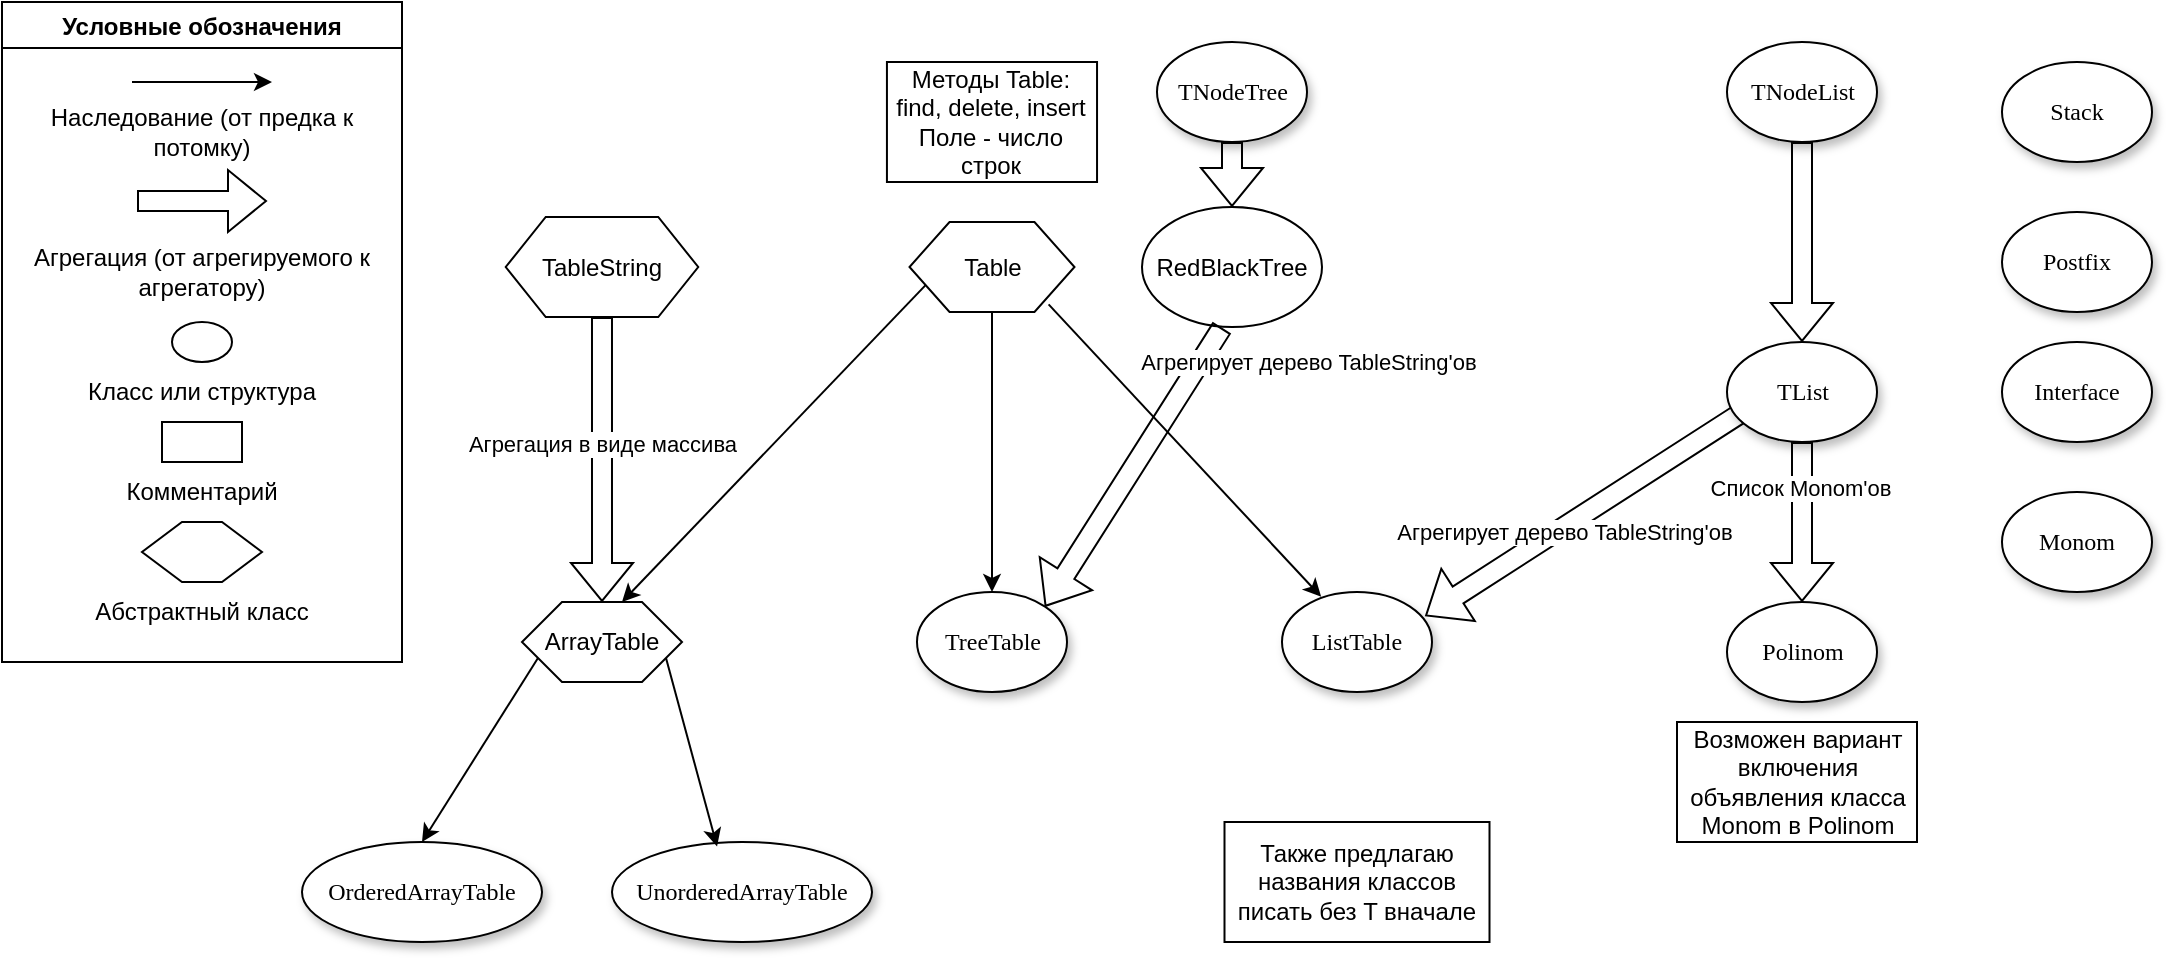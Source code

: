 <mxfile version="16.6.4" type="github">
  <diagram name="Page-1" id="42789a77-a242-8287-6e28-9cd8cfd52e62">
    <mxGraphModel dx="1038" dy="579" grid="1" gridSize="10" guides="1" tooltips="1" connect="1" arrows="1" fold="1" page="1" pageScale="1" pageWidth="1100" pageHeight="850" background="none" math="0" shadow="0">
      <root>
        <mxCell id="0" />
        <mxCell id="1" parent="0" />
        <mxCell id="1ea317790d2ca983-3" value="Stack" style="ellipse;whiteSpace=wrap;html=1;rounded=0;shadow=1;comic=0;labelBackgroundColor=none;strokeWidth=1;fontFamily=Verdana;fontSize=12;align=center;" parent="1" vertex="1">
          <mxGeometry x="1000" y="30" width="75" height="50" as="geometry" />
        </mxCell>
        <mxCell id="1ea317790d2ca983-4" value="Postfix" style="ellipse;whiteSpace=wrap;html=1;rounded=0;shadow=1;comic=0;labelBackgroundColor=none;strokeWidth=1;fontFamily=Verdana;fontSize=12;align=center;" parent="1" vertex="1">
          <mxGeometry x="1000" y="105" width="75" height="50" as="geometry" />
        </mxCell>
        <mxCell id="iuW7hz9HEa-le5su57v6-1" value="Условные обозначения" style="swimlane;" parent="1" vertex="1">
          <mxGeometry width="200" height="330" as="geometry" />
        </mxCell>
        <mxCell id="iuW7hz9HEa-le5su57v6-2" value="" style="endArrow=classic;html=1;rounded=0;" parent="iuW7hz9HEa-le5su57v6-1" edge="1">
          <mxGeometry width="50" height="50" relative="1" as="geometry">
            <mxPoint x="65" y="40" as="sourcePoint" />
            <mxPoint x="135" y="40" as="targetPoint" />
          </mxGeometry>
        </mxCell>
        <mxCell id="iuW7hz9HEa-le5su57v6-3" value="Наследование (от предка к потомку)" style="text;html=1;strokeColor=none;fillColor=none;align=center;verticalAlign=middle;whiteSpace=wrap;rounded=0;" parent="iuW7hz9HEa-le5su57v6-1" vertex="1">
          <mxGeometry y="50" width="200" height="30" as="geometry" />
        </mxCell>
        <mxCell id="iuW7hz9HEa-le5su57v6-4" value="" style="shape=flexArrow;endArrow=classic;html=1;rounded=0;" parent="iuW7hz9HEa-le5su57v6-1" edge="1">
          <mxGeometry width="50" height="50" relative="1" as="geometry">
            <mxPoint x="67.5" y="99.5" as="sourcePoint" />
            <mxPoint x="132.5" y="99.5" as="targetPoint" />
          </mxGeometry>
        </mxCell>
        <mxCell id="iuW7hz9HEa-le5su57v6-5" value="Агрегация (от агрегируемого к агрегатору)" style="text;html=1;strokeColor=none;fillColor=none;align=center;verticalAlign=middle;whiteSpace=wrap;rounded=0;" parent="iuW7hz9HEa-le5su57v6-1" vertex="1">
          <mxGeometry y="120" width="200" height="30" as="geometry" />
        </mxCell>
        <mxCell id="iuW7hz9HEa-le5su57v6-6" value="" style="ellipse;whiteSpace=wrap;html=1;" parent="iuW7hz9HEa-le5su57v6-1" vertex="1">
          <mxGeometry x="85" y="160" width="30" height="20" as="geometry" />
        </mxCell>
        <mxCell id="iuW7hz9HEa-le5su57v6-7" value="Класс или структура" style="text;html=1;strokeColor=none;fillColor=none;align=center;verticalAlign=middle;whiteSpace=wrap;rounded=0;" parent="iuW7hz9HEa-le5su57v6-1" vertex="1">
          <mxGeometry x="40" y="180" width="120" height="30" as="geometry" />
        </mxCell>
        <mxCell id="iuW7hz9HEa-le5su57v6-10" value="" style="rounded=0;whiteSpace=wrap;html=1;" parent="iuW7hz9HEa-le5su57v6-1" vertex="1">
          <mxGeometry x="80" y="210" width="40" height="20" as="geometry" />
        </mxCell>
        <mxCell id="iuW7hz9HEa-le5su57v6-11" value="Комментарий" style="text;html=1;strokeColor=none;fillColor=none;align=center;verticalAlign=middle;whiteSpace=wrap;rounded=0;" parent="iuW7hz9HEa-le5su57v6-1" vertex="1">
          <mxGeometry x="70" y="230" width="60" height="30" as="geometry" />
        </mxCell>
        <mxCell id="iuW7hz9HEa-le5su57v6-13" value="" style="shape=hexagon;perimeter=hexagonPerimeter2;whiteSpace=wrap;html=1;fixedSize=1;" parent="iuW7hz9HEa-le5su57v6-1" vertex="1">
          <mxGeometry x="70" y="260" width="60" height="30" as="geometry" />
        </mxCell>
        <mxCell id="iuW7hz9HEa-le5su57v6-14" value="Абстрактный класс" style="text;html=1;strokeColor=none;fillColor=none;align=center;verticalAlign=middle;whiteSpace=wrap;rounded=0;" parent="iuW7hz9HEa-le5su57v6-1" vertex="1">
          <mxGeometry x="45" y="290" width="110" height="30" as="geometry" />
        </mxCell>
        <mxCell id="iuW7hz9HEa-le5su57v6-15" value="Table" style="shape=hexagon;perimeter=hexagonPerimeter2;whiteSpace=wrap;html=1;fixedSize=1;" parent="1" vertex="1">
          <mxGeometry x="453.75" y="110" width="82.5" height="45" as="geometry" />
        </mxCell>
        <mxCell id="iuW7hz9HEa-le5su57v6-16" value="TableString" style="shape=hexagon;perimeter=hexagonPerimeter2;whiteSpace=wrap;html=1;fixedSize=1;" parent="1" vertex="1">
          <mxGeometry x="251.87" y="107.5" width="96.25" height="50" as="geometry" />
        </mxCell>
        <mxCell id="iuW7hz9HEa-le5su57v6-19" value="ArrayTable" style="shape=hexagon;perimeter=hexagonPerimeter2;whiteSpace=wrap;html=1;fixedSize=1;" parent="1" vertex="1">
          <mxGeometry x="260" y="300" width="80" height="40" as="geometry" />
        </mxCell>
        <mxCell id="iuW7hz9HEa-le5su57v6-21" value="" style="endArrow=classic;html=1;rounded=0;exitX=0;exitY=0.75;exitDx=0;exitDy=0;entryX=0.625;entryY=0;entryDx=0;entryDy=0;" parent="1" source="iuW7hz9HEa-le5su57v6-15" target="iuW7hz9HEa-le5su57v6-19" edge="1">
          <mxGeometry width="50" height="50" relative="1" as="geometry">
            <mxPoint x="460" y="230" as="sourcePoint" />
            <mxPoint x="420" y="320" as="targetPoint" />
          </mxGeometry>
        </mxCell>
        <mxCell id="iuW7hz9HEa-le5su57v6-25" value="OrderedArrayTable" style="ellipse;whiteSpace=wrap;html=1;rounded=0;shadow=1;comic=0;labelBackgroundColor=none;strokeWidth=1;fontFamily=Verdana;fontSize=12;align=center;" parent="1" vertex="1">
          <mxGeometry x="150" y="420" width="120" height="50" as="geometry" />
        </mxCell>
        <mxCell id="iuW7hz9HEa-le5su57v6-26" value="UnorderedArrayTable" style="ellipse;whiteSpace=wrap;html=1;rounded=0;shadow=1;comic=0;labelBackgroundColor=none;strokeWidth=1;fontFamily=Verdana;fontSize=12;align=center;" parent="1" vertex="1">
          <mxGeometry x="305" y="420" width="130" height="50" as="geometry" />
        </mxCell>
        <mxCell id="iuW7hz9HEa-le5su57v6-28" value="" style="endArrow=classic;html=1;rounded=0;exitX=0;exitY=0.75;exitDx=0;exitDy=0;entryX=0.5;entryY=0;entryDx=0;entryDy=0;" parent="1" source="iuW7hz9HEa-le5su57v6-19" target="iuW7hz9HEa-le5su57v6-25" edge="1">
          <mxGeometry width="50" height="50" relative="1" as="geometry">
            <mxPoint x="366.88" y="365" as="sourcePoint" />
            <mxPoint x="340" y="400" as="targetPoint" />
          </mxGeometry>
        </mxCell>
        <mxCell id="iuW7hz9HEa-le5su57v6-29" value="" style="endArrow=classic;html=1;rounded=0;exitX=1;exitY=0.75;exitDx=0;exitDy=0;entryX=0.404;entryY=0.044;entryDx=0;entryDy=0;entryPerimeter=0;" parent="1" source="iuW7hz9HEa-le5su57v6-19" target="iuW7hz9HEa-le5su57v6-26" edge="1">
          <mxGeometry width="50" height="50" relative="1" as="geometry">
            <mxPoint x="453.75" y="353" as="sourcePoint" />
            <mxPoint x="438.87" y="400" as="targetPoint" />
          </mxGeometry>
        </mxCell>
        <mxCell id="iuW7hz9HEa-le5su57v6-31" value="" style="shape=flexArrow;endArrow=classic;html=1;rounded=0;entryX=0.5;entryY=0;entryDx=0;entryDy=0;exitX=0.5;exitY=1;exitDx=0;exitDy=0;" parent="1" source="iuW7hz9HEa-le5su57v6-16" target="iuW7hz9HEa-le5su57v6-19" edge="1">
          <mxGeometry width="50" height="50" relative="1" as="geometry">
            <mxPoint x="403.75" y="195" as="sourcePoint" />
            <mxPoint x="453.75" y="145" as="targetPoint" />
          </mxGeometry>
        </mxCell>
        <mxCell id="AkKtNoqjXA9DniaEXeEG-22" value="Агрегация в виде массива" style="edgeLabel;html=1;align=center;verticalAlign=middle;resizable=0;points=[];" vertex="1" connectable="0" parent="iuW7hz9HEa-le5su57v6-31">
          <mxGeometry x="-0.213" y="-5" relative="1" as="geometry">
            <mxPoint x="5" y="7" as="offset" />
          </mxGeometry>
        </mxCell>
        <mxCell id="DaqusL3dd0IqZaCaBjZz-1" value="Методы Table:&lt;br&gt;find, delete, insert&lt;br&gt;Поле - число строк" style="rounded=0;whiteSpace=wrap;html=1;" parent="1" vertex="1">
          <mxGeometry x="442.47" y="30" width="105.05" height="60" as="geometry" />
        </mxCell>
        <mxCell id="_brPIxiP5qlf1YPKhSUV-8" value="" style="shape=flexArrow;endArrow=classic;html=1;rounded=0;entryX=0.955;entryY=0.24;entryDx=0;entryDy=0;entryPerimeter=0;exitX=0.079;exitY=0.724;exitDx=0;exitDy=0;exitPerimeter=0;" parent="1" source="AkKtNoqjXA9DniaEXeEG-19" target="AkKtNoqjXA9DniaEXeEG-18" edge="1">
          <mxGeometry width="50" height="50" relative="1" as="geometry">
            <mxPoint x="869.498" y="213.998" as="sourcePoint" />
            <mxPoint x="707.48" y="309.5" as="targetPoint" />
          </mxGeometry>
        </mxCell>
        <mxCell id="AkKtNoqjXA9DniaEXeEG-10" value="Агрегирует дерево TableString&#39;ов" style="edgeLabel;html=1;align=center;verticalAlign=middle;resizable=0;points=[];" vertex="1" connectable="0" parent="_brPIxiP5qlf1YPKhSUV-8">
          <mxGeometry x="-0.178" y="2" relative="1" as="geometry">
            <mxPoint x="-24" y="15" as="offset" />
          </mxGeometry>
        </mxCell>
        <mxCell id="_brPIxiP5qlf1YPKhSUV-9" value="Polinom" style="ellipse;whiteSpace=wrap;html=1;rounded=0;shadow=1;comic=0;labelBackgroundColor=none;strokeWidth=1;fontFamily=Verdana;fontSize=12;align=center;" parent="1" vertex="1">
          <mxGeometry x="862.5" y="300" width="75" height="50" as="geometry" />
        </mxCell>
        <mxCell id="_brPIxiP5qlf1YPKhSUV-10" value="TNodeList" style="ellipse;whiteSpace=wrap;html=1;rounded=0;shadow=1;comic=0;labelBackgroundColor=none;strokeWidth=1;fontFamily=Verdana;fontSize=12;align=center;" parent="1" vertex="1">
          <mxGeometry x="862.5" y="20" width="75" height="50" as="geometry" />
        </mxCell>
        <mxCell id="_brPIxiP5qlf1YPKhSUV-11" value="" style="shape=flexArrow;endArrow=classic;html=1;rounded=0;entryX=0.5;entryY=0;entryDx=0;entryDy=0;" parent="1" source="_brPIxiP5qlf1YPKhSUV-10" target="AkKtNoqjXA9DniaEXeEG-19" edge="1">
          <mxGeometry width="50" height="50" relative="1" as="geometry">
            <mxPoint x="898" y="70" as="sourcePoint" />
            <mxPoint x="897.5" y="170" as="targetPoint" />
          </mxGeometry>
        </mxCell>
        <mxCell id="_brPIxiP5qlf1YPKhSUV-12" value="Monom" style="ellipse;whiteSpace=wrap;html=1;rounded=0;shadow=1;comic=0;labelBackgroundColor=none;strokeWidth=1;fontFamily=Verdana;fontSize=12;align=center;" parent="1" vertex="1">
          <mxGeometry x="1000" y="245" width="75" height="50" as="geometry" />
        </mxCell>
        <mxCell id="_brPIxiP5qlf1YPKhSUV-19" value="" style="endArrow=classic;html=1;rounded=0;exitX=0.5;exitY=1;exitDx=0;exitDy=0;entryX=0.5;entryY=0;entryDx=0;entryDy=0;" parent="1" source="iuW7hz9HEa-le5su57v6-15" target="AkKtNoqjXA9DniaEXeEG-17" edge="1">
          <mxGeometry width="50" height="50" relative="1" as="geometry">
            <mxPoint x="500" y="299.58" as="sourcePoint" />
            <mxPoint x="494.6" y="296.15" as="targetPoint" />
          </mxGeometry>
        </mxCell>
        <mxCell id="_brPIxiP5qlf1YPKhSUV-20" value="" style="endArrow=classic;html=1;rounded=0;exitX=0.843;exitY=0.915;exitDx=0;exitDy=0;exitPerimeter=0;entryX=0.261;entryY=0.048;entryDx=0;entryDy=0;entryPerimeter=0;" parent="1" source="iuW7hz9HEa-le5su57v6-15" target="AkKtNoqjXA9DniaEXeEG-18" edge="1">
          <mxGeometry width="50" height="50" relative="1" as="geometry">
            <mxPoint x="538.201" y="236.555" as="sourcePoint" />
            <mxPoint x="675" y="295" as="targetPoint" />
          </mxGeometry>
        </mxCell>
        <mxCell id="_brPIxiP5qlf1YPKhSUV-23" value="RedBlackTree" style="ellipse;whiteSpace=wrap;html=1;rounded=0;" parent="1" vertex="1">
          <mxGeometry x="570" y="102.5" width="90" height="60" as="geometry" />
        </mxCell>
        <mxCell id="_brPIxiP5qlf1YPKhSUV-25" value="TNodeTree" style="ellipse;whiteSpace=wrap;html=1;rounded=0;shadow=1;comic=0;labelBackgroundColor=none;strokeWidth=1;fontFamily=Verdana;fontSize=12;align=center;" parent="1" vertex="1">
          <mxGeometry x="577.5" y="20" width="75" height="50" as="geometry" />
        </mxCell>
        <mxCell id="_brPIxiP5qlf1YPKhSUV-26" value="" style="shape=flexArrow;endArrow=classic;html=1;rounded=0;exitX=0.5;exitY=1;exitDx=0;exitDy=0;entryX=0.5;entryY=0;entryDx=0;entryDy=0;" parent="1" source="_brPIxiP5qlf1YPKhSUV-25" target="_brPIxiP5qlf1YPKhSUV-23" edge="1">
          <mxGeometry width="50" height="50" relative="1" as="geometry">
            <mxPoint x="610" y="130" as="sourcePoint" />
            <mxPoint x="675" y="130" as="targetPoint" />
          </mxGeometry>
        </mxCell>
        <mxCell id="_brPIxiP5qlf1YPKhSUV-27" value="" style="shape=flexArrow;endArrow=classic;html=1;rounded=0;exitX=0.444;exitY=1.006;exitDx=0;exitDy=0;exitPerimeter=0;entryX=1;entryY=0;entryDx=0;entryDy=0;" parent="1" source="_brPIxiP5qlf1YPKhSUV-23" target="AkKtNoqjXA9DniaEXeEG-17" edge="1">
          <mxGeometry width="50" height="50" relative="1" as="geometry">
            <mxPoint x="710" y="260" as="sourcePoint" />
            <mxPoint x="533.73" y="310.35" as="targetPoint" />
          </mxGeometry>
        </mxCell>
        <mxCell id="AkKtNoqjXA9DniaEXeEG-8" value="Агрегирует дерево TableString&#39;ов" style="edgeLabel;html=1;align=center;verticalAlign=middle;resizable=0;points=[];" vertex="1" connectable="0" parent="_brPIxiP5qlf1YPKhSUV-27">
          <mxGeometry x="-0.248" y="3" relative="1" as="geometry">
            <mxPoint x="73" y="-37" as="offset" />
          </mxGeometry>
        </mxCell>
        <mxCell id="AkKtNoqjXA9DniaEXeEG-7" value="Interface" style="ellipse;whiteSpace=wrap;html=1;rounded=0;shadow=1;comic=0;labelBackgroundColor=none;strokeWidth=1;fontFamily=Verdana;fontSize=12;align=center;" vertex="1" parent="1">
          <mxGeometry x="1000" y="170" width="75" height="50" as="geometry" />
        </mxCell>
        <mxCell id="AkKtNoqjXA9DniaEXeEG-12" value="" style="shape=flexArrow;endArrow=classic;html=1;rounded=0;exitX=0.5;exitY=1;exitDx=0;exitDy=0;entryX=0.5;entryY=0;entryDx=0;entryDy=0;" edge="1" parent="1" source="AkKtNoqjXA9DniaEXeEG-19" target="_brPIxiP5qlf1YPKhSUV-9">
          <mxGeometry width="50" height="50" relative="1" as="geometry">
            <mxPoint x="910" y="240" as="sourcePoint" />
            <mxPoint x="990" y="290" as="targetPoint" />
          </mxGeometry>
        </mxCell>
        <mxCell id="AkKtNoqjXA9DniaEXeEG-13" value="Список Monom&#39;ов" style="edgeLabel;html=1;align=center;verticalAlign=middle;resizable=0;points=[];" vertex="1" connectable="0" parent="AkKtNoqjXA9DniaEXeEG-12">
          <mxGeometry x="-0.44" y="-1" relative="1" as="geometry">
            <mxPoint as="offset" />
          </mxGeometry>
        </mxCell>
        <mxCell id="AkKtNoqjXA9DniaEXeEG-16" value="Возможен вариант включения объявления класса Monom в Polinom" style="rounded=0;whiteSpace=wrap;html=1;" vertex="1" parent="1">
          <mxGeometry x="837.5" y="360" width="120" height="60" as="geometry" />
        </mxCell>
        <mxCell id="AkKtNoqjXA9DniaEXeEG-17" value="TreeTable" style="ellipse;whiteSpace=wrap;html=1;rounded=0;shadow=1;comic=0;labelBackgroundColor=none;strokeWidth=1;fontFamily=Verdana;fontSize=12;align=center;" vertex="1" parent="1">
          <mxGeometry x="457.5" y="295" width="75" height="50" as="geometry" />
        </mxCell>
        <mxCell id="AkKtNoqjXA9DniaEXeEG-18" value="ListTable" style="ellipse;whiteSpace=wrap;html=1;rounded=0;shadow=1;comic=0;labelBackgroundColor=none;strokeWidth=1;fontFamily=Verdana;fontSize=12;align=center;" vertex="1" parent="1">
          <mxGeometry x="640" y="295" width="75" height="50" as="geometry" />
        </mxCell>
        <mxCell id="AkKtNoqjXA9DniaEXeEG-19" value="TList" style="ellipse;whiteSpace=wrap;html=1;rounded=0;shadow=1;comic=0;labelBackgroundColor=none;strokeWidth=1;fontFamily=Verdana;fontSize=12;align=center;" vertex="1" parent="1">
          <mxGeometry x="862.5" y="170" width="75" height="50" as="geometry" />
        </mxCell>
        <mxCell id="AkKtNoqjXA9DniaEXeEG-23" value="Также предлагаю названия классов писать без T вначале" style="rounded=0;whiteSpace=wrap;html=1;" vertex="1" parent="1">
          <mxGeometry x="611.25" y="410" width="132.5" height="60" as="geometry" />
        </mxCell>
      </root>
    </mxGraphModel>
  </diagram>
</mxfile>
